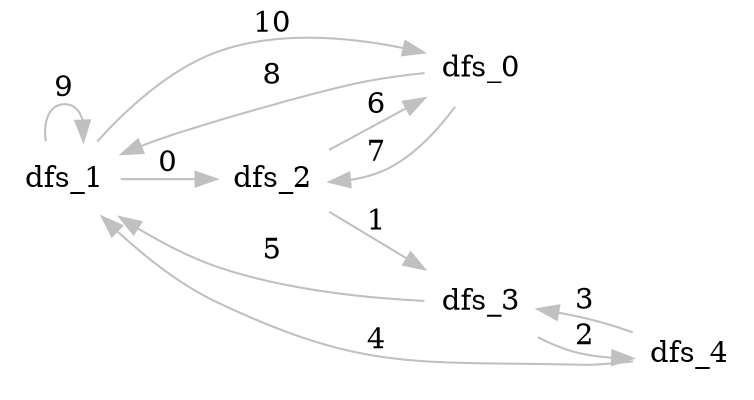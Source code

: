 digraph g
{ 
node [shape=none]
rankdir="LR"
dfs_1 -> dfs_2[color=gray, label = "0"]
dfs_2 -> dfs_3[color=gray, label = "1"]
dfs_3 -> dfs_4[color=gray, label = "2"]
dfs_4 -> dfs_3[color=gray, label = "3"]
dfs_4 -> dfs_1[color=gray, label = "4"]
dfs_3 -> dfs_1[color=gray, label = "5"]
dfs_2 -> dfs_0[color=gray, label = "6"]
dfs_0 -> dfs_2[color=gray, label = "7"]
dfs_0 -> dfs_1[color=gray, label = "8"]
dfs_1 -> dfs_1[color=gray, label = "9"]
dfs_1 -> dfs_0[color=gray, label = "10"]
}
